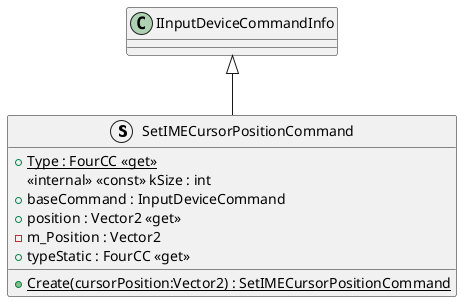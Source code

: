 @startuml
struct SetIMECursorPositionCommand {
    + {static} Type : FourCC <<get>>
    <<internal>> <<const>> kSize : int
    + baseCommand : InputDeviceCommand
    + position : Vector2 <<get>>
    - m_Position : Vector2
    + typeStatic : FourCC <<get>>
    + {static} Create(cursorPosition:Vector2) : SetIMECursorPositionCommand
}
IInputDeviceCommandInfo <|-- SetIMECursorPositionCommand
@enduml
